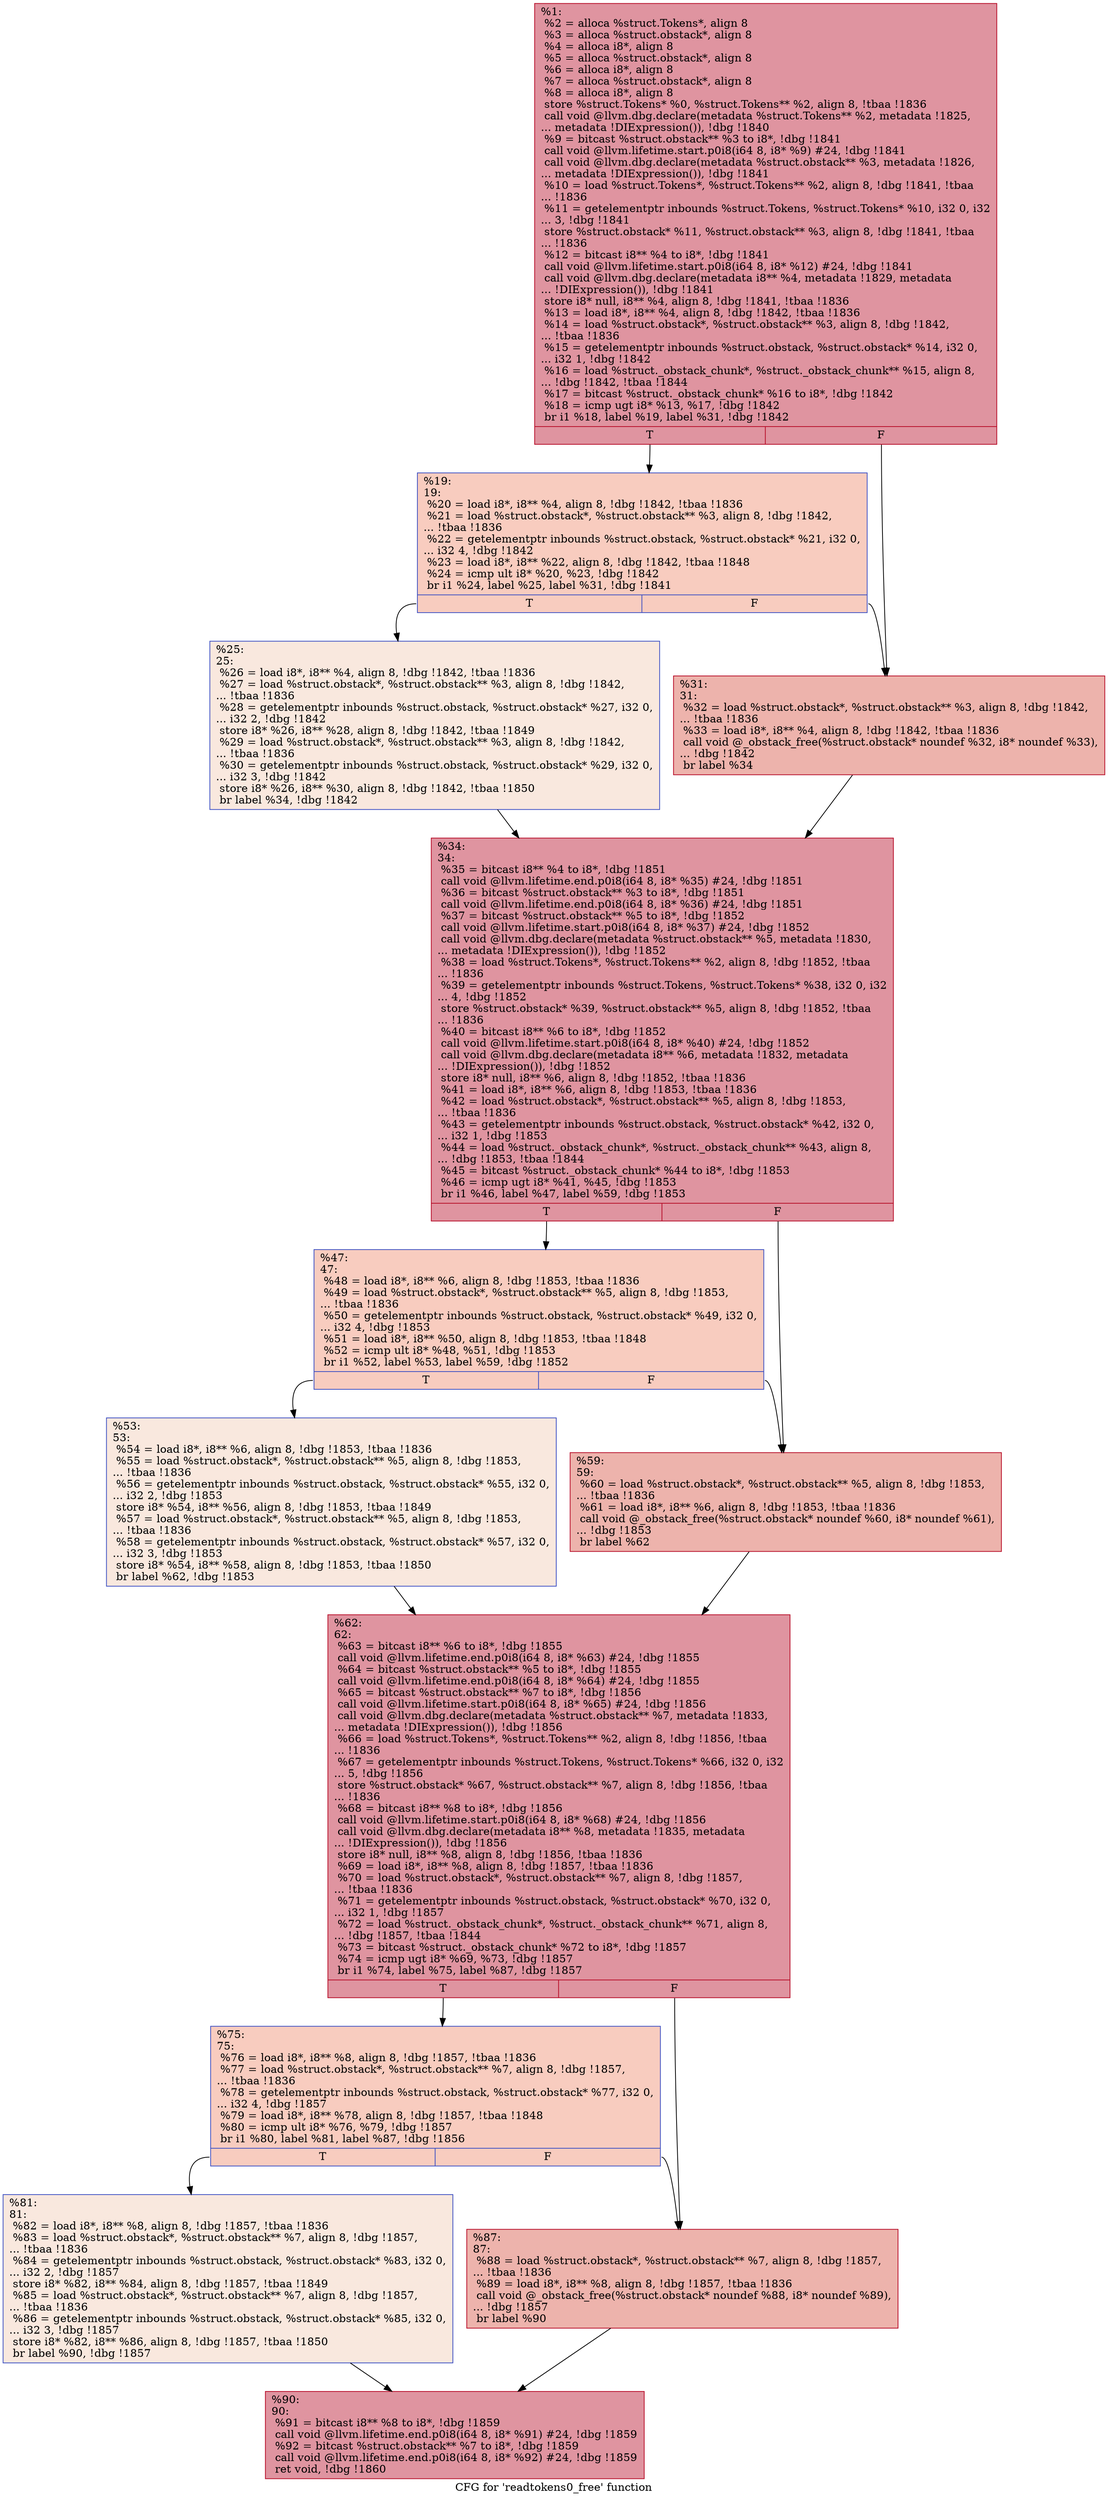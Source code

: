 digraph "CFG for 'readtokens0_free' function" {
	label="CFG for 'readtokens0_free' function";

	Node0x27dbb50 [shape=record,color="#b70d28ff", style=filled, fillcolor="#b70d2870",label="{%1:\l  %2 = alloca %struct.Tokens*, align 8\l  %3 = alloca %struct.obstack*, align 8\l  %4 = alloca i8*, align 8\l  %5 = alloca %struct.obstack*, align 8\l  %6 = alloca i8*, align 8\l  %7 = alloca %struct.obstack*, align 8\l  %8 = alloca i8*, align 8\l  store %struct.Tokens* %0, %struct.Tokens** %2, align 8, !tbaa !1836\l  call void @llvm.dbg.declare(metadata %struct.Tokens** %2, metadata !1825,\l... metadata !DIExpression()), !dbg !1840\l  %9 = bitcast %struct.obstack** %3 to i8*, !dbg !1841\l  call void @llvm.lifetime.start.p0i8(i64 8, i8* %9) #24, !dbg !1841\l  call void @llvm.dbg.declare(metadata %struct.obstack** %3, metadata !1826,\l... metadata !DIExpression()), !dbg !1841\l  %10 = load %struct.Tokens*, %struct.Tokens** %2, align 8, !dbg !1841, !tbaa\l... !1836\l  %11 = getelementptr inbounds %struct.Tokens, %struct.Tokens* %10, i32 0, i32\l... 3, !dbg !1841\l  store %struct.obstack* %11, %struct.obstack** %3, align 8, !dbg !1841, !tbaa\l... !1836\l  %12 = bitcast i8** %4 to i8*, !dbg !1841\l  call void @llvm.lifetime.start.p0i8(i64 8, i8* %12) #24, !dbg !1841\l  call void @llvm.dbg.declare(metadata i8** %4, metadata !1829, metadata\l... !DIExpression()), !dbg !1841\l  store i8* null, i8** %4, align 8, !dbg !1841, !tbaa !1836\l  %13 = load i8*, i8** %4, align 8, !dbg !1842, !tbaa !1836\l  %14 = load %struct.obstack*, %struct.obstack** %3, align 8, !dbg !1842,\l... !tbaa !1836\l  %15 = getelementptr inbounds %struct.obstack, %struct.obstack* %14, i32 0,\l... i32 1, !dbg !1842\l  %16 = load %struct._obstack_chunk*, %struct._obstack_chunk** %15, align 8,\l... !dbg !1842, !tbaa !1844\l  %17 = bitcast %struct._obstack_chunk* %16 to i8*, !dbg !1842\l  %18 = icmp ugt i8* %13, %17, !dbg !1842\l  br i1 %18, label %19, label %31, !dbg !1842\l|{<s0>T|<s1>F}}"];
	Node0x27dbb50:s0 -> Node0x27dbc10;
	Node0x27dbb50:s1 -> Node0x27dbcb0;
	Node0x27dbc10 [shape=record,color="#3d50c3ff", style=filled, fillcolor="#f08b6e70",label="{%19:\l19:                                               \l  %20 = load i8*, i8** %4, align 8, !dbg !1842, !tbaa !1836\l  %21 = load %struct.obstack*, %struct.obstack** %3, align 8, !dbg !1842,\l... !tbaa !1836\l  %22 = getelementptr inbounds %struct.obstack, %struct.obstack* %21, i32 0,\l... i32 4, !dbg !1842\l  %23 = load i8*, i8** %22, align 8, !dbg !1842, !tbaa !1848\l  %24 = icmp ult i8* %20, %23, !dbg !1842\l  br i1 %24, label %25, label %31, !dbg !1841\l|{<s0>T|<s1>F}}"];
	Node0x27dbc10:s0 -> Node0x27dbc60;
	Node0x27dbc10:s1 -> Node0x27dbcb0;
	Node0x27dbc60 [shape=record,color="#3d50c3ff", style=filled, fillcolor="#f2cab570",label="{%25:\l25:                                               \l  %26 = load i8*, i8** %4, align 8, !dbg !1842, !tbaa !1836\l  %27 = load %struct.obstack*, %struct.obstack** %3, align 8, !dbg !1842,\l... !tbaa !1836\l  %28 = getelementptr inbounds %struct.obstack, %struct.obstack* %27, i32 0,\l... i32 2, !dbg !1842\l  store i8* %26, i8** %28, align 8, !dbg !1842, !tbaa !1849\l  %29 = load %struct.obstack*, %struct.obstack** %3, align 8, !dbg !1842,\l... !tbaa !1836\l  %30 = getelementptr inbounds %struct.obstack, %struct.obstack* %29, i32 0,\l... i32 3, !dbg !1842\l  store i8* %26, i8** %30, align 8, !dbg !1842, !tbaa !1850\l  br label %34, !dbg !1842\l}"];
	Node0x27dbc60 -> Node0x27dbd00;
	Node0x27dbcb0 [shape=record,color="#b70d28ff", style=filled, fillcolor="#d6524470",label="{%31:\l31:                                               \l  %32 = load %struct.obstack*, %struct.obstack** %3, align 8, !dbg !1842,\l... !tbaa !1836\l  %33 = load i8*, i8** %4, align 8, !dbg !1842, !tbaa !1836\l  call void @_obstack_free(%struct.obstack* noundef %32, i8* noundef %33),\l... !dbg !1842\l  br label %34\l}"];
	Node0x27dbcb0 -> Node0x27dbd00;
	Node0x27dbd00 [shape=record,color="#b70d28ff", style=filled, fillcolor="#b70d2870",label="{%34:\l34:                                               \l  %35 = bitcast i8** %4 to i8*, !dbg !1851\l  call void @llvm.lifetime.end.p0i8(i64 8, i8* %35) #24, !dbg !1851\l  %36 = bitcast %struct.obstack** %3 to i8*, !dbg !1851\l  call void @llvm.lifetime.end.p0i8(i64 8, i8* %36) #24, !dbg !1851\l  %37 = bitcast %struct.obstack** %5 to i8*, !dbg !1852\l  call void @llvm.lifetime.start.p0i8(i64 8, i8* %37) #24, !dbg !1852\l  call void @llvm.dbg.declare(metadata %struct.obstack** %5, metadata !1830,\l... metadata !DIExpression()), !dbg !1852\l  %38 = load %struct.Tokens*, %struct.Tokens** %2, align 8, !dbg !1852, !tbaa\l... !1836\l  %39 = getelementptr inbounds %struct.Tokens, %struct.Tokens* %38, i32 0, i32\l... 4, !dbg !1852\l  store %struct.obstack* %39, %struct.obstack** %5, align 8, !dbg !1852, !tbaa\l... !1836\l  %40 = bitcast i8** %6 to i8*, !dbg !1852\l  call void @llvm.lifetime.start.p0i8(i64 8, i8* %40) #24, !dbg !1852\l  call void @llvm.dbg.declare(metadata i8** %6, metadata !1832, metadata\l... !DIExpression()), !dbg !1852\l  store i8* null, i8** %6, align 8, !dbg !1852, !tbaa !1836\l  %41 = load i8*, i8** %6, align 8, !dbg !1853, !tbaa !1836\l  %42 = load %struct.obstack*, %struct.obstack** %5, align 8, !dbg !1853,\l... !tbaa !1836\l  %43 = getelementptr inbounds %struct.obstack, %struct.obstack* %42, i32 0,\l... i32 1, !dbg !1853\l  %44 = load %struct._obstack_chunk*, %struct._obstack_chunk** %43, align 8,\l... !dbg !1853, !tbaa !1844\l  %45 = bitcast %struct._obstack_chunk* %44 to i8*, !dbg !1853\l  %46 = icmp ugt i8* %41, %45, !dbg !1853\l  br i1 %46, label %47, label %59, !dbg !1853\l|{<s0>T|<s1>F}}"];
	Node0x27dbd00:s0 -> Node0x27dbd50;
	Node0x27dbd00:s1 -> Node0x27dbdf0;
	Node0x27dbd50 [shape=record,color="#3d50c3ff", style=filled, fillcolor="#f08b6e70",label="{%47:\l47:                                               \l  %48 = load i8*, i8** %6, align 8, !dbg !1853, !tbaa !1836\l  %49 = load %struct.obstack*, %struct.obstack** %5, align 8, !dbg !1853,\l... !tbaa !1836\l  %50 = getelementptr inbounds %struct.obstack, %struct.obstack* %49, i32 0,\l... i32 4, !dbg !1853\l  %51 = load i8*, i8** %50, align 8, !dbg !1853, !tbaa !1848\l  %52 = icmp ult i8* %48, %51, !dbg !1853\l  br i1 %52, label %53, label %59, !dbg !1852\l|{<s0>T|<s1>F}}"];
	Node0x27dbd50:s0 -> Node0x27dbda0;
	Node0x27dbd50:s1 -> Node0x27dbdf0;
	Node0x27dbda0 [shape=record,color="#3d50c3ff", style=filled, fillcolor="#f2cab570",label="{%53:\l53:                                               \l  %54 = load i8*, i8** %6, align 8, !dbg !1853, !tbaa !1836\l  %55 = load %struct.obstack*, %struct.obstack** %5, align 8, !dbg !1853,\l... !tbaa !1836\l  %56 = getelementptr inbounds %struct.obstack, %struct.obstack* %55, i32 0,\l... i32 2, !dbg !1853\l  store i8* %54, i8** %56, align 8, !dbg !1853, !tbaa !1849\l  %57 = load %struct.obstack*, %struct.obstack** %5, align 8, !dbg !1853,\l... !tbaa !1836\l  %58 = getelementptr inbounds %struct.obstack, %struct.obstack* %57, i32 0,\l... i32 3, !dbg !1853\l  store i8* %54, i8** %58, align 8, !dbg !1853, !tbaa !1850\l  br label %62, !dbg !1853\l}"];
	Node0x27dbda0 -> Node0x27dbe40;
	Node0x27dbdf0 [shape=record,color="#b70d28ff", style=filled, fillcolor="#d6524470",label="{%59:\l59:                                               \l  %60 = load %struct.obstack*, %struct.obstack** %5, align 8, !dbg !1853,\l... !tbaa !1836\l  %61 = load i8*, i8** %6, align 8, !dbg !1853, !tbaa !1836\l  call void @_obstack_free(%struct.obstack* noundef %60, i8* noundef %61),\l... !dbg !1853\l  br label %62\l}"];
	Node0x27dbdf0 -> Node0x27dbe40;
	Node0x27dbe40 [shape=record,color="#b70d28ff", style=filled, fillcolor="#b70d2870",label="{%62:\l62:                                               \l  %63 = bitcast i8** %6 to i8*, !dbg !1855\l  call void @llvm.lifetime.end.p0i8(i64 8, i8* %63) #24, !dbg !1855\l  %64 = bitcast %struct.obstack** %5 to i8*, !dbg !1855\l  call void @llvm.lifetime.end.p0i8(i64 8, i8* %64) #24, !dbg !1855\l  %65 = bitcast %struct.obstack** %7 to i8*, !dbg !1856\l  call void @llvm.lifetime.start.p0i8(i64 8, i8* %65) #24, !dbg !1856\l  call void @llvm.dbg.declare(metadata %struct.obstack** %7, metadata !1833,\l... metadata !DIExpression()), !dbg !1856\l  %66 = load %struct.Tokens*, %struct.Tokens** %2, align 8, !dbg !1856, !tbaa\l... !1836\l  %67 = getelementptr inbounds %struct.Tokens, %struct.Tokens* %66, i32 0, i32\l... 5, !dbg !1856\l  store %struct.obstack* %67, %struct.obstack** %7, align 8, !dbg !1856, !tbaa\l... !1836\l  %68 = bitcast i8** %8 to i8*, !dbg !1856\l  call void @llvm.lifetime.start.p0i8(i64 8, i8* %68) #24, !dbg !1856\l  call void @llvm.dbg.declare(metadata i8** %8, metadata !1835, metadata\l... !DIExpression()), !dbg !1856\l  store i8* null, i8** %8, align 8, !dbg !1856, !tbaa !1836\l  %69 = load i8*, i8** %8, align 8, !dbg !1857, !tbaa !1836\l  %70 = load %struct.obstack*, %struct.obstack** %7, align 8, !dbg !1857,\l... !tbaa !1836\l  %71 = getelementptr inbounds %struct.obstack, %struct.obstack* %70, i32 0,\l... i32 1, !dbg !1857\l  %72 = load %struct._obstack_chunk*, %struct._obstack_chunk** %71, align 8,\l... !dbg !1857, !tbaa !1844\l  %73 = bitcast %struct._obstack_chunk* %72 to i8*, !dbg !1857\l  %74 = icmp ugt i8* %69, %73, !dbg !1857\l  br i1 %74, label %75, label %87, !dbg !1857\l|{<s0>T|<s1>F}}"];
	Node0x27dbe40:s0 -> Node0x27dbe90;
	Node0x27dbe40:s1 -> Node0x27dbf30;
	Node0x27dbe90 [shape=record,color="#3d50c3ff", style=filled, fillcolor="#f08b6e70",label="{%75:\l75:                                               \l  %76 = load i8*, i8** %8, align 8, !dbg !1857, !tbaa !1836\l  %77 = load %struct.obstack*, %struct.obstack** %7, align 8, !dbg !1857,\l... !tbaa !1836\l  %78 = getelementptr inbounds %struct.obstack, %struct.obstack* %77, i32 0,\l... i32 4, !dbg !1857\l  %79 = load i8*, i8** %78, align 8, !dbg !1857, !tbaa !1848\l  %80 = icmp ult i8* %76, %79, !dbg !1857\l  br i1 %80, label %81, label %87, !dbg !1856\l|{<s0>T|<s1>F}}"];
	Node0x27dbe90:s0 -> Node0x27dbee0;
	Node0x27dbe90:s1 -> Node0x27dbf30;
	Node0x27dbee0 [shape=record,color="#3d50c3ff", style=filled, fillcolor="#f2cab570",label="{%81:\l81:                                               \l  %82 = load i8*, i8** %8, align 8, !dbg !1857, !tbaa !1836\l  %83 = load %struct.obstack*, %struct.obstack** %7, align 8, !dbg !1857,\l... !tbaa !1836\l  %84 = getelementptr inbounds %struct.obstack, %struct.obstack* %83, i32 0,\l... i32 2, !dbg !1857\l  store i8* %82, i8** %84, align 8, !dbg !1857, !tbaa !1849\l  %85 = load %struct.obstack*, %struct.obstack** %7, align 8, !dbg !1857,\l... !tbaa !1836\l  %86 = getelementptr inbounds %struct.obstack, %struct.obstack* %85, i32 0,\l... i32 3, !dbg !1857\l  store i8* %82, i8** %86, align 8, !dbg !1857, !tbaa !1850\l  br label %90, !dbg !1857\l}"];
	Node0x27dbee0 -> Node0x27dbf80;
	Node0x27dbf30 [shape=record,color="#b70d28ff", style=filled, fillcolor="#d6524470",label="{%87:\l87:                                               \l  %88 = load %struct.obstack*, %struct.obstack** %7, align 8, !dbg !1857,\l... !tbaa !1836\l  %89 = load i8*, i8** %8, align 8, !dbg !1857, !tbaa !1836\l  call void @_obstack_free(%struct.obstack* noundef %88, i8* noundef %89),\l... !dbg !1857\l  br label %90\l}"];
	Node0x27dbf30 -> Node0x27dbf80;
	Node0x27dbf80 [shape=record,color="#b70d28ff", style=filled, fillcolor="#b70d2870",label="{%90:\l90:                                               \l  %91 = bitcast i8** %8 to i8*, !dbg !1859\l  call void @llvm.lifetime.end.p0i8(i64 8, i8* %91) #24, !dbg !1859\l  %92 = bitcast %struct.obstack** %7 to i8*, !dbg !1859\l  call void @llvm.lifetime.end.p0i8(i64 8, i8* %92) #24, !dbg !1859\l  ret void, !dbg !1860\l}"];
}
